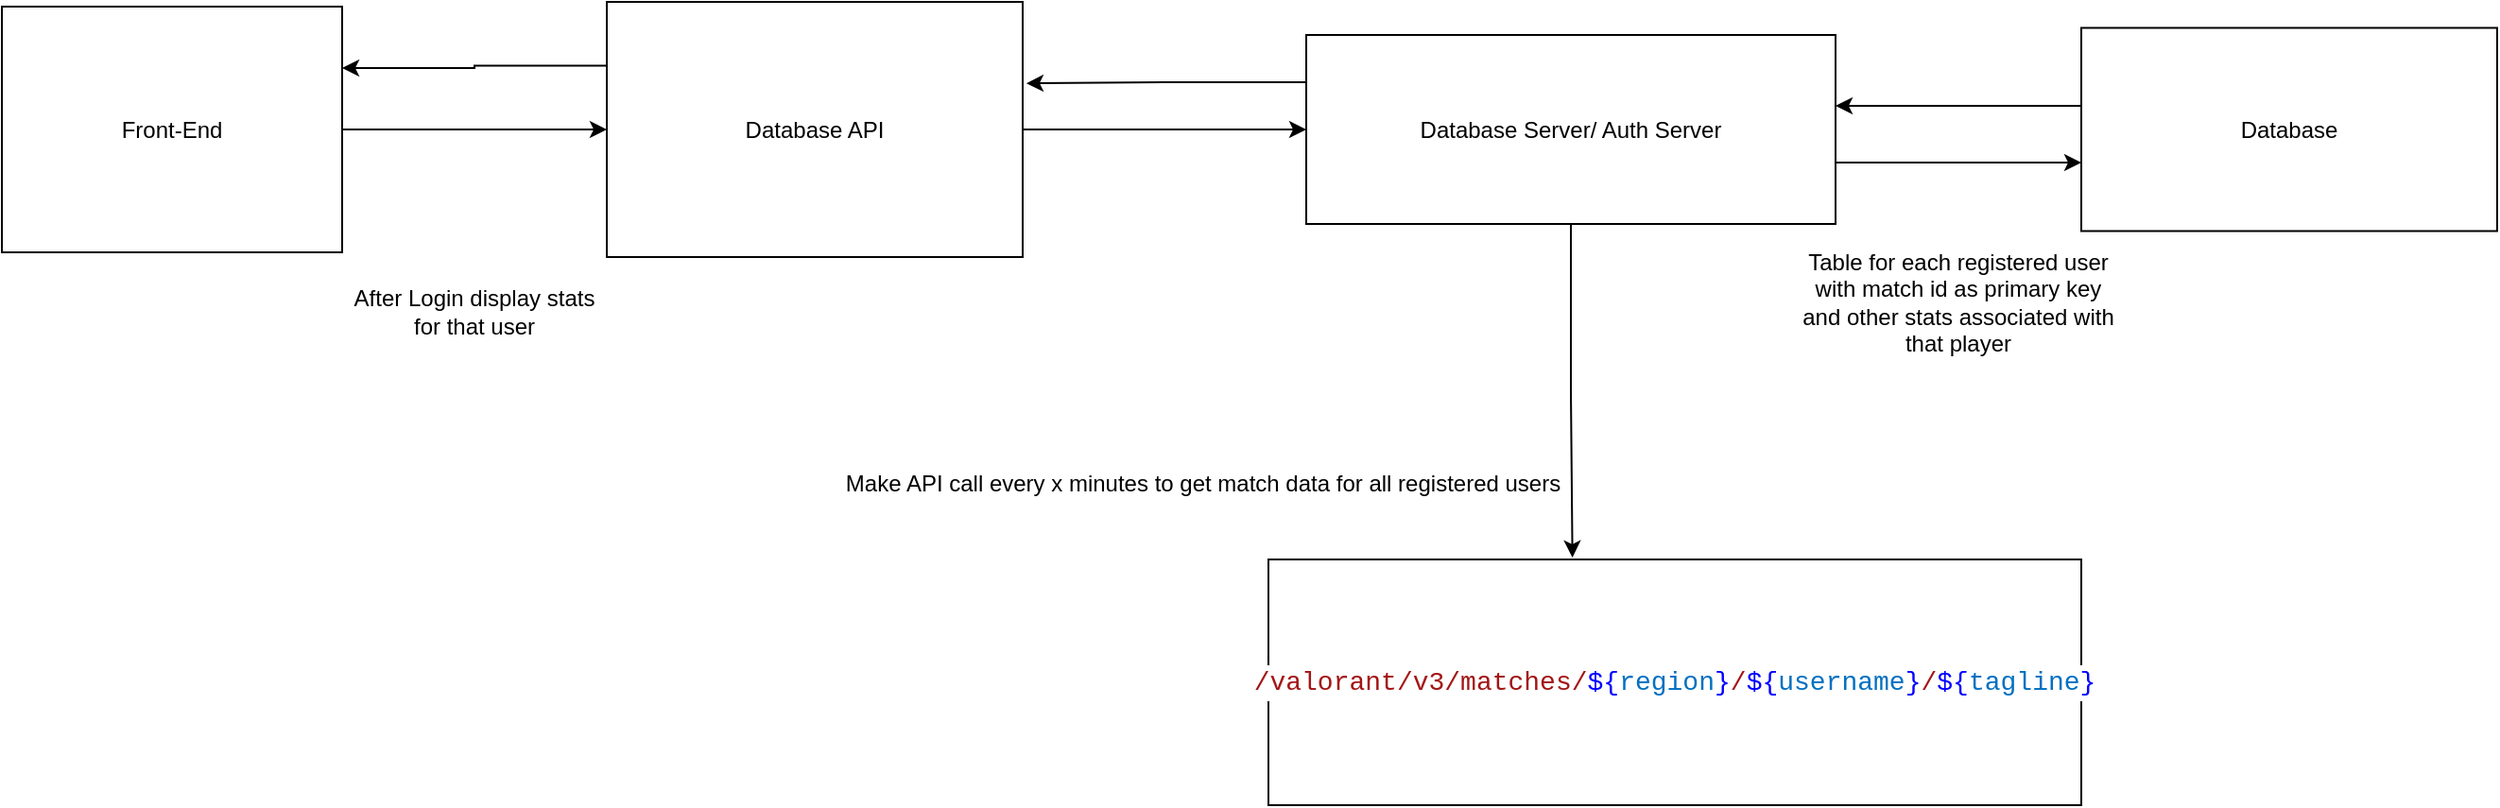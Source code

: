 <mxfile version="19.0.3" type="github">
  <diagram id="vGGN7i-2iABL_cRyD-32" name="Page-1">
    <mxGraphModel dx="1422" dy="786" grid="1" gridSize="10" guides="1" tooltips="1" connect="1" arrows="1" fold="1" page="1" pageScale="1" pageWidth="827" pageHeight="1169" math="0" shadow="0">
      <root>
        <mxCell id="0" />
        <mxCell id="1" parent="0" />
        <mxCell id="m5HR1ZmS2LjQoikh4TfK-8" style="edgeStyle=orthogonalEdgeStyle;rounded=0;orthogonalLoop=1;jettySize=auto;html=1;" parent="1" source="m5HR1ZmS2LjQoikh4TfK-2" target="m5HR1ZmS2LjQoikh4TfK-3" edge="1">
          <mxGeometry relative="1" as="geometry" />
        </mxCell>
        <mxCell id="m5HR1ZmS2LjQoikh4TfK-2" value="Front-End" style="rounded=0;whiteSpace=wrap;html=1;" parent="1" vertex="1">
          <mxGeometry x="50" y="47.5" width="180" height="130" as="geometry" />
        </mxCell>
        <mxCell id="m5HR1ZmS2LjQoikh4TfK-9" style="edgeStyle=orthogonalEdgeStyle;rounded=0;orthogonalLoop=1;jettySize=auto;html=1;" parent="1" source="m5HR1ZmS2LjQoikh4TfK-3" target="m5HR1ZmS2LjQoikh4TfK-4" edge="1">
          <mxGeometry relative="1" as="geometry" />
        </mxCell>
        <mxCell id="kCklMbiMxosGBZQs3DQI-2" style="edgeStyle=orthogonalEdgeStyle;rounded=0;orthogonalLoop=1;jettySize=auto;html=1;exitX=0;exitY=0.25;exitDx=0;exitDy=0;entryX=1;entryY=0.25;entryDx=0;entryDy=0;" edge="1" parent="1" source="m5HR1ZmS2LjQoikh4TfK-3" target="m5HR1ZmS2LjQoikh4TfK-2">
          <mxGeometry relative="1" as="geometry" />
        </mxCell>
        <mxCell id="m5HR1ZmS2LjQoikh4TfK-3" value="Database API" style="rounded=0;whiteSpace=wrap;html=1;" parent="1" vertex="1">
          <mxGeometry x="370" y="45" width="220" height="135" as="geometry" />
        </mxCell>
        <mxCell id="m5HR1ZmS2LjQoikh4TfK-6" style="edgeStyle=orthogonalEdgeStyle;rounded=0;orthogonalLoop=1;jettySize=auto;html=1;entryX=0.374;entryY=-0.008;entryDx=0;entryDy=0;entryPerimeter=0;" parent="1" source="m5HR1ZmS2LjQoikh4TfK-4" target="m5HR1ZmS2LjQoikh4TfK-5" edge="1">
          <mxGeometry relative="1" as="geometry" />
        </mxCell>
        <mxCell id="kCklMbiMxosGBZQs3DQI-1" style="edgeStyle=orthogonalEdgeStyle;rounded=0;orthogonalLoop=1;jettySize=auto;html=1;exitX=0;exitY=0.25;exitDx=0;exitDy=0;entryX=1.009;entryY=0.319;entryDx=0;entryDy=0;entryPerimeter=0;" edge="1" parent="1" source="m5HR1ZmS2LjQoikh4TfK-4" target="m5HR1ZmS2LjQoikh4TfK-3">
          <mxGeometry relative="1" as="geometry" />
        </mxCell>
        <mxCell id="kCklMbiMxosGBZQs3DQI-11" style="edgeStyle=orthogonalEdgeStyle;rounded=0;orthogonalLoop=1;jettySize=auto;html=1;exitX=1;exitY=0.5;exitDx=0;exitDy=0;" edge="1" parent="1" source="m5HR1ZmS2LjQoikh4TfK-4" target="kCklMbiMxosGBZQs3DQI-10">
          <mxGeometry relative="1" as="geometry">
            <Array as="points">
              <mxPoint x="1020" y="130" />
            </Array>
          </mxGeometry>
        </mxCell>
        <mxCell id="m5HR1ZmS2LjQoikh4TfK-4" value="Database Server/ Auth Server" style="rounded=0;whiteSpace=wrap;html=1;" parent="1" vertex="1">
          <mxGeometry x="740" y="62.5" width="280" height="100" as="geometry" />
        </mxCell>
        <mxCell id="m5HR1ZmS2LjQoikh4TfK-5" value="&lt;div style=&quot;background-color: rgb(255, 255, 255); font-family: Consolas, &amp;quot;Courier New&amp;quot;, monospace; font-size: 14px; line-height: 19px;&quot;&gt;&lt;span style=&quot;color: #a31515;&quot;&gt;/valorant/v3/matches/&lt;/span&gt;&lt;span style=&quot;color: #0000ff;&quot;&gt;${&lt;/span&gt;&lt;span style=&quot;color: #0070c1;&quot;&gt;region&lt;/span&gt;&lt;span style=&quot;color: #0000ff;&quot;&gt;}&lt;/span&gt;&lt;span style=&quot;color: #a31515;&quot;&gt;/&lt;/span&gt;&lt;span style=&quot;color: #0000ff;&quot;&gt;${&lt;/span&gt;&lt;span style=&quot;color: #0070c1;&quot;&gt;username&lt;/span&gt;&lt;span style=&quot;color: #0000ff;&quot;&gt;}&lt;/span&gt;&lt;span style=&quot;color: #a31515;&quot;&gt;/&lt;/span&gt;&lt;span style=&quot;color: #0000ff;&quot;&gt;${&lt;/span&gt;&lt;span style=&quot;color: #0070c1;&quot;&gt;tagline&lt;/span&gt;&lt;span style=&quot;color: #0000ff;&quot;&gt;}&lt;/span&gt;&lt;/div&gt;" style="rounded=0;whiteSpace=wrap;html=1;" parent="1" vertex="1">
          <mxGeometry x="720" y="340" width="430" height="130" as="geometry" />
        </mxCell>
        <mxCell id="m5HR1ZmS2LjQoikh4TfK-7" value="Make API call every x minutes to get match data for all registered users" style="text;html=1;align=center;verticalAlign=middle;resizable=0;points=[];autosize=1;strokeColor=none;fillColor=none;" parent="1" vertex="1">
          <mxGeometry x="490" y="290" width="390" height="20" as="geometry" />
        </mxCell>
        <mxCell id="kCklMbiMxosGBZQs3DQI-9" value="After Login display stats for that user" style="text;html=1;strokeColor=none;fillColor=none;align=center;verticalAlign=middle;whiteSpace=wrap;rounded=0;" vertex="1" parent="1">
          <mxGeometry x="230" y="177.5" width="140" height="62.5" as="geometry" />
        </mxCell>
        <mxCell id="kCklMbiMxosGBZQs3DQI-13" style="edgeStyle=orthogonalEdgeStyle;rounded=0;orthogonalLoop=1;jettySize=auto;html=1;" edge="1" parent="1" source="kCklMbiMxosGBZQs3DQI-10">
          <mxGeometry relative="1" as="geometry">
            <mxPoint x="1020" y="100" as="targetPoint" />
            <Array as="points">
              <mxPoint x="1020" y="100" />
            </Array>
          </mxGeometry>
        </mxCell>
        <mxCell id="kCklMbiMxosGBZQs3DQI-10" value="Database" style="rounded=0;whiteSpace=wrap;html=1;" vertex="1" parent="1">
          <mxGeometry x="1150" y="58.75" width="220" height="107.5" as="geometry" />
        </mxCell>
        <mxCell id="kCklMbiMxosGBZQs3DQI-12" value="Table for each registered user with match id as primary key and other stats associated with that player" style="text;html=1;strokeColor=none;fillColor=none;align=center;verticalAlign=middle;whiteSpace=wrap;rounded=0;" vertex="1" parent="1">
          <mxGeometry x="1000" y="189" width="170" height="30" as="geometry" />
        </mxCell>
      </root>
    </mxGraphModel>
  </diagram>
</mxfile>
